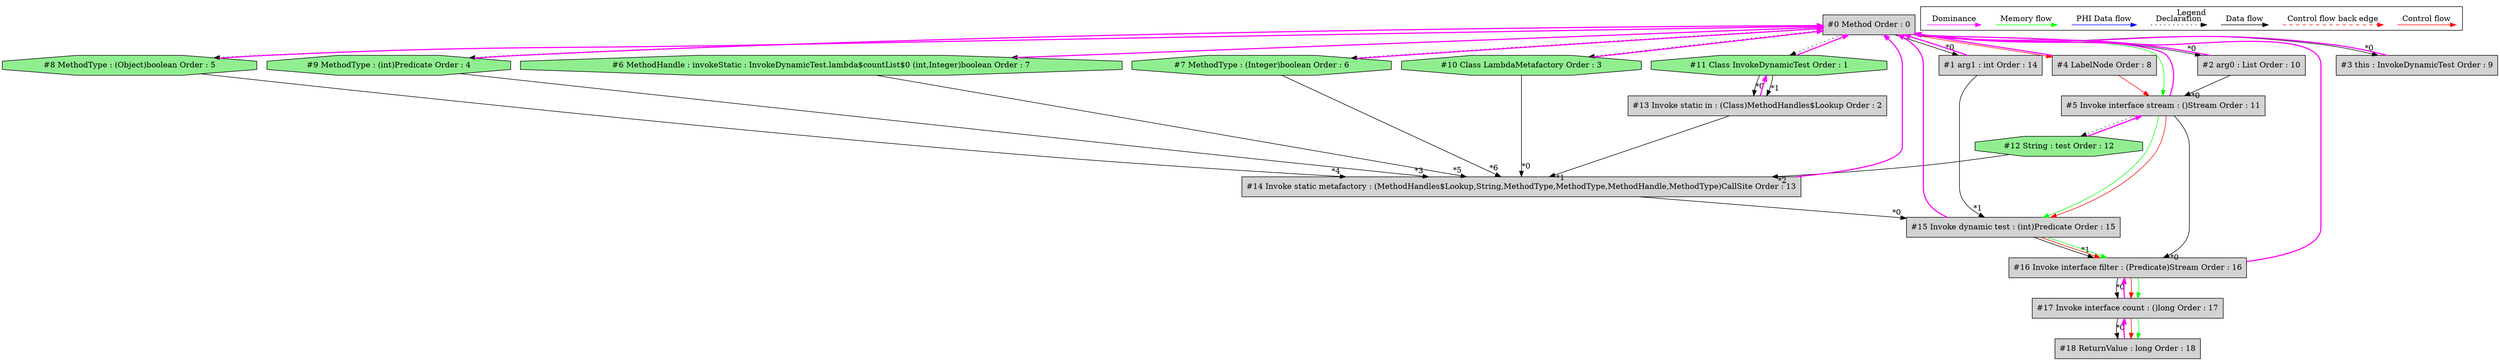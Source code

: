 digraph debugoutput {
 ordering="in";
 node0[label="#0 Method Order : 0",shape=box, fillcolor=lightgrey, style=filled];
 node1[label="#1 arg1 : int Order : 14",shape=box, fillcolor=lightgrey, style=filled];
 node1 -> node0[dir="forward" color="fuchsia" penwidth="2"];
 node0 -> node1[headlabel="*0", labeldistance=2];
 node2[label="#2 arg0 : List Order : 10",shape=box, fillcolor=lightgrey, style=filled];
 node2 -> node0[dir="forward" color="fuchsia" penwidth="2"];
 node0 -> node2[headlabel="*0", labeldistance=2];
 node3[label="#3 this : InvokeDynamicTest Order : 9",shape=box, fillcolor=lightgrey, style=filled];
 node3 -> node0[dir="forward" color="fuchsia" penwidth="2"];
 node0 -> node3[headlabel="*0", labeldistance=2];
 node4[label="#4 LabelNode Order : 8",shape=box, fillcolor=lightgrey, style=filled];
 node4 -> node0[dir="forward" color="fuchsia" penwidth="2"];
 node0 -> node4[labeldistance=2, color=red, fontcolor=red];
 node5[label="#5 Invoke interface stream : ()Stream Order : 11",shape=box, fillcolor=lightgrey, style=filled];
 node5 -> node0[dir="forward" color="fuchsia" penwidth="2"];
 node2 -> node5[headlabel="*0", labeldistance=2];
 node4 -> node5[labeldistance=2, color=red, fontcolor=red];
 node0 -> node5[labeldistance=2, color=green, constraint=false];
 node6[label="#6 MethodHandle : invokeStatic : InvokeDynamicTest.lambda$countList$0 (int,Integer)boolean Order : 7",shape=octagon, fillcolor=lightgreen, style=filled];
 node6 -> node0[dir="forward" color="fuchsia" penwidth="2"];
 node0 -> node6[style=dotted];
 node7[label="#7 MethodType : (Integer)boolean Order : 6",shape=octagon, fillcolor=lightgreen, style=filled];
 node7 -> node0[dir="forward" color="fuchsia" penwidth="2"];
 node0 -> node7[style=dotted];
 node8[label="#8 MethodType : (Object)boolean Order : 5",shape=octagon, fillcolor=lightgreen, style=filled];
 node8 -> node0[dir="forward" color="fuchsia" penwidth="2"];
 node0 -> node8[style=dotted];
 node9[label="#9 MethodType : (int)Predicate Order : 4",shape=octagon, fillcolor=lightgreen, style=filled];
 node9 -> node0[dir="forward" color="fuchsia" penwidth="2"];
 node0 -> node9[style=dotted];
 node10[label="#10 Class LambdaMetafactory Order : 3",shape=octagon, fillcolor=lightgreen, style=filled];
 node10 -> node0[dir="forward" color="fuchsia" penwidth="2"];
 node0 -> node10[style=dotted];
 node11[label="#11 Class InvokeDynamicTest Order : 1",shape=octagon, fillcolor=lightgreen, style=filled];
 node11 -> node0[dir="forward" color="fuchsia" penwidth="2"];
 node0 -> node11[style=dotted];
 node12[label="#12 String : test Order : 12",shape=octagon, fillcolor=lightgreen, style=filled];
 node12 -> node5[dir="forward" color="fuchsia" penwidth="2"];
 node5 -> node12[style=dotted];
 node13[label="#13 Invoke static in : (Class)MethodHandles$Lookup Order : 2",shape=box, fillcolor=lightgrey, style=filled];
 node13 -> node11[dir="forward" color="fuchsia" penwidth="2"];
 node11 -> node13[headlabel="*0", labeldistance=2];
 node11 -> node13[headlabel="*1", labeldistance=2];
 node14[label="#14 Invoke static metafactory : (MethodHandles$Lookup,String,MethodType,MethodType,MethodHandle,MethodType)CallSite Order : 13",shape=box, fillcolor=lightgrey, style=filled];
 node14 -> node0[dir="forward" color="fuchsia" penwidth="2"];
 node10 -> node14[headlabel="*0", labeldistance=2];
 node13 -> node14[headlabel="*1", labeldistance=2];
 node12 -> node14[headlabel="*2", labeldistance=2];
 node9 -> node14[headlabel="*3", labeldistance=2];
 node8 -> node14[headlabel="*4", labeldistance=2];
 node6 -> node14[headlabel="*5", labeldistance=2];
 node7 -> node14[headlabel="*6", labeldistance=2];
 node15[label="#15 Invoke dynamic test : (int)Predicate Order : 15",shape=box, fillcolor=lightgrey, style=filled];
 node15 -> node0[dir="forward" color="fuchsia" penwidth="2"];
 node14 -> node15[headlabel="*0", labeldistance=2];
 node1 -> node15[headlabel="*1", labeldistance=2];
 node5 -> node15[labeldistance=2, color=green, constraint=false];
 node5 -> node15[labeldistance=2, color=red, fontcolor=red];
 node16[label="#16 Invoke interface filter : (Predicate)Stream Order : 16",shape=box, fillcolor=lightgrey, style=filled];
 node16 -> node0[dir="forward" color="fuchsia" penwidth="2"];
 node5 -> node16[headlabel="*0", labeldistance=2];
 node15 -> node16[headlabel="*1", labeldistance=2];
 node15 -> node16[labeldistance=2, color=red, fontcolor=red];
 node15 -> node16[labeldistance=2, color=green, constraint=false];
 node17[label="#17 Invoke interface count : ()long Order : 17",shape=box, fillcolor=lightgrey, style=filled];
 node17 -> node16[dir="forward" color="fuchsia" penwidth="2"];
 node16 -> node17[headlabel="*0", labeldistance=2];
 node16 -> node17[labeldistance=2, color=red, fontcolor=red];
 node16 -> node17[labeldistance=2, color=green, constraint=false];
 node18[label="#18 ReturnValue : long Order : 18",shape=box, fillcolor=lightgrey, style=filled];
 node18 -> node17[dir="forward" color="fuchsia" penwidth="2"];
 node17 -> node18[headlabel="*0", labeldistance=2];
 node17 -> node18[labeldistance=2, color=red, fontcolor=red];
 node17 -> node18[labeldistance=2, color=green, constraint=false];
 subgraph cluster_000 {
  label = "Legend";
  node [shape=point]
  {
   rank=same;
   c0 [style = invis];
   c1 [style = invis];
   c2 [style = invis];
   c3 [style = invis];
   d0 [style = invis];
   d1 [style = invis];
   d2 [style = invis];
   d3 [style = invis];
   d4 [style = invis];
   d5 [style = invis];
   d6 [style = invis];
   d7 [style = invis];
   d8 [style = invis];
   d9 [style = invis];
  }
  c0 -> c1 [label="Control flow", style=solid, color=red]
  c2 -> c3 [label="Control flow back edge", style=dashed, color=red]
  d0 -> d1 [label="Data flow"]
  d2 -> d3 [label="Declaration", style=dotted]
  d4 -> d5 [label="PHI Data flow", color=blue]
  d6 -> d7 [label="Memory flow", color=green]
  d8 -> d9 [label="Dominance", color=fuchsia, style=solid]
 }

}
